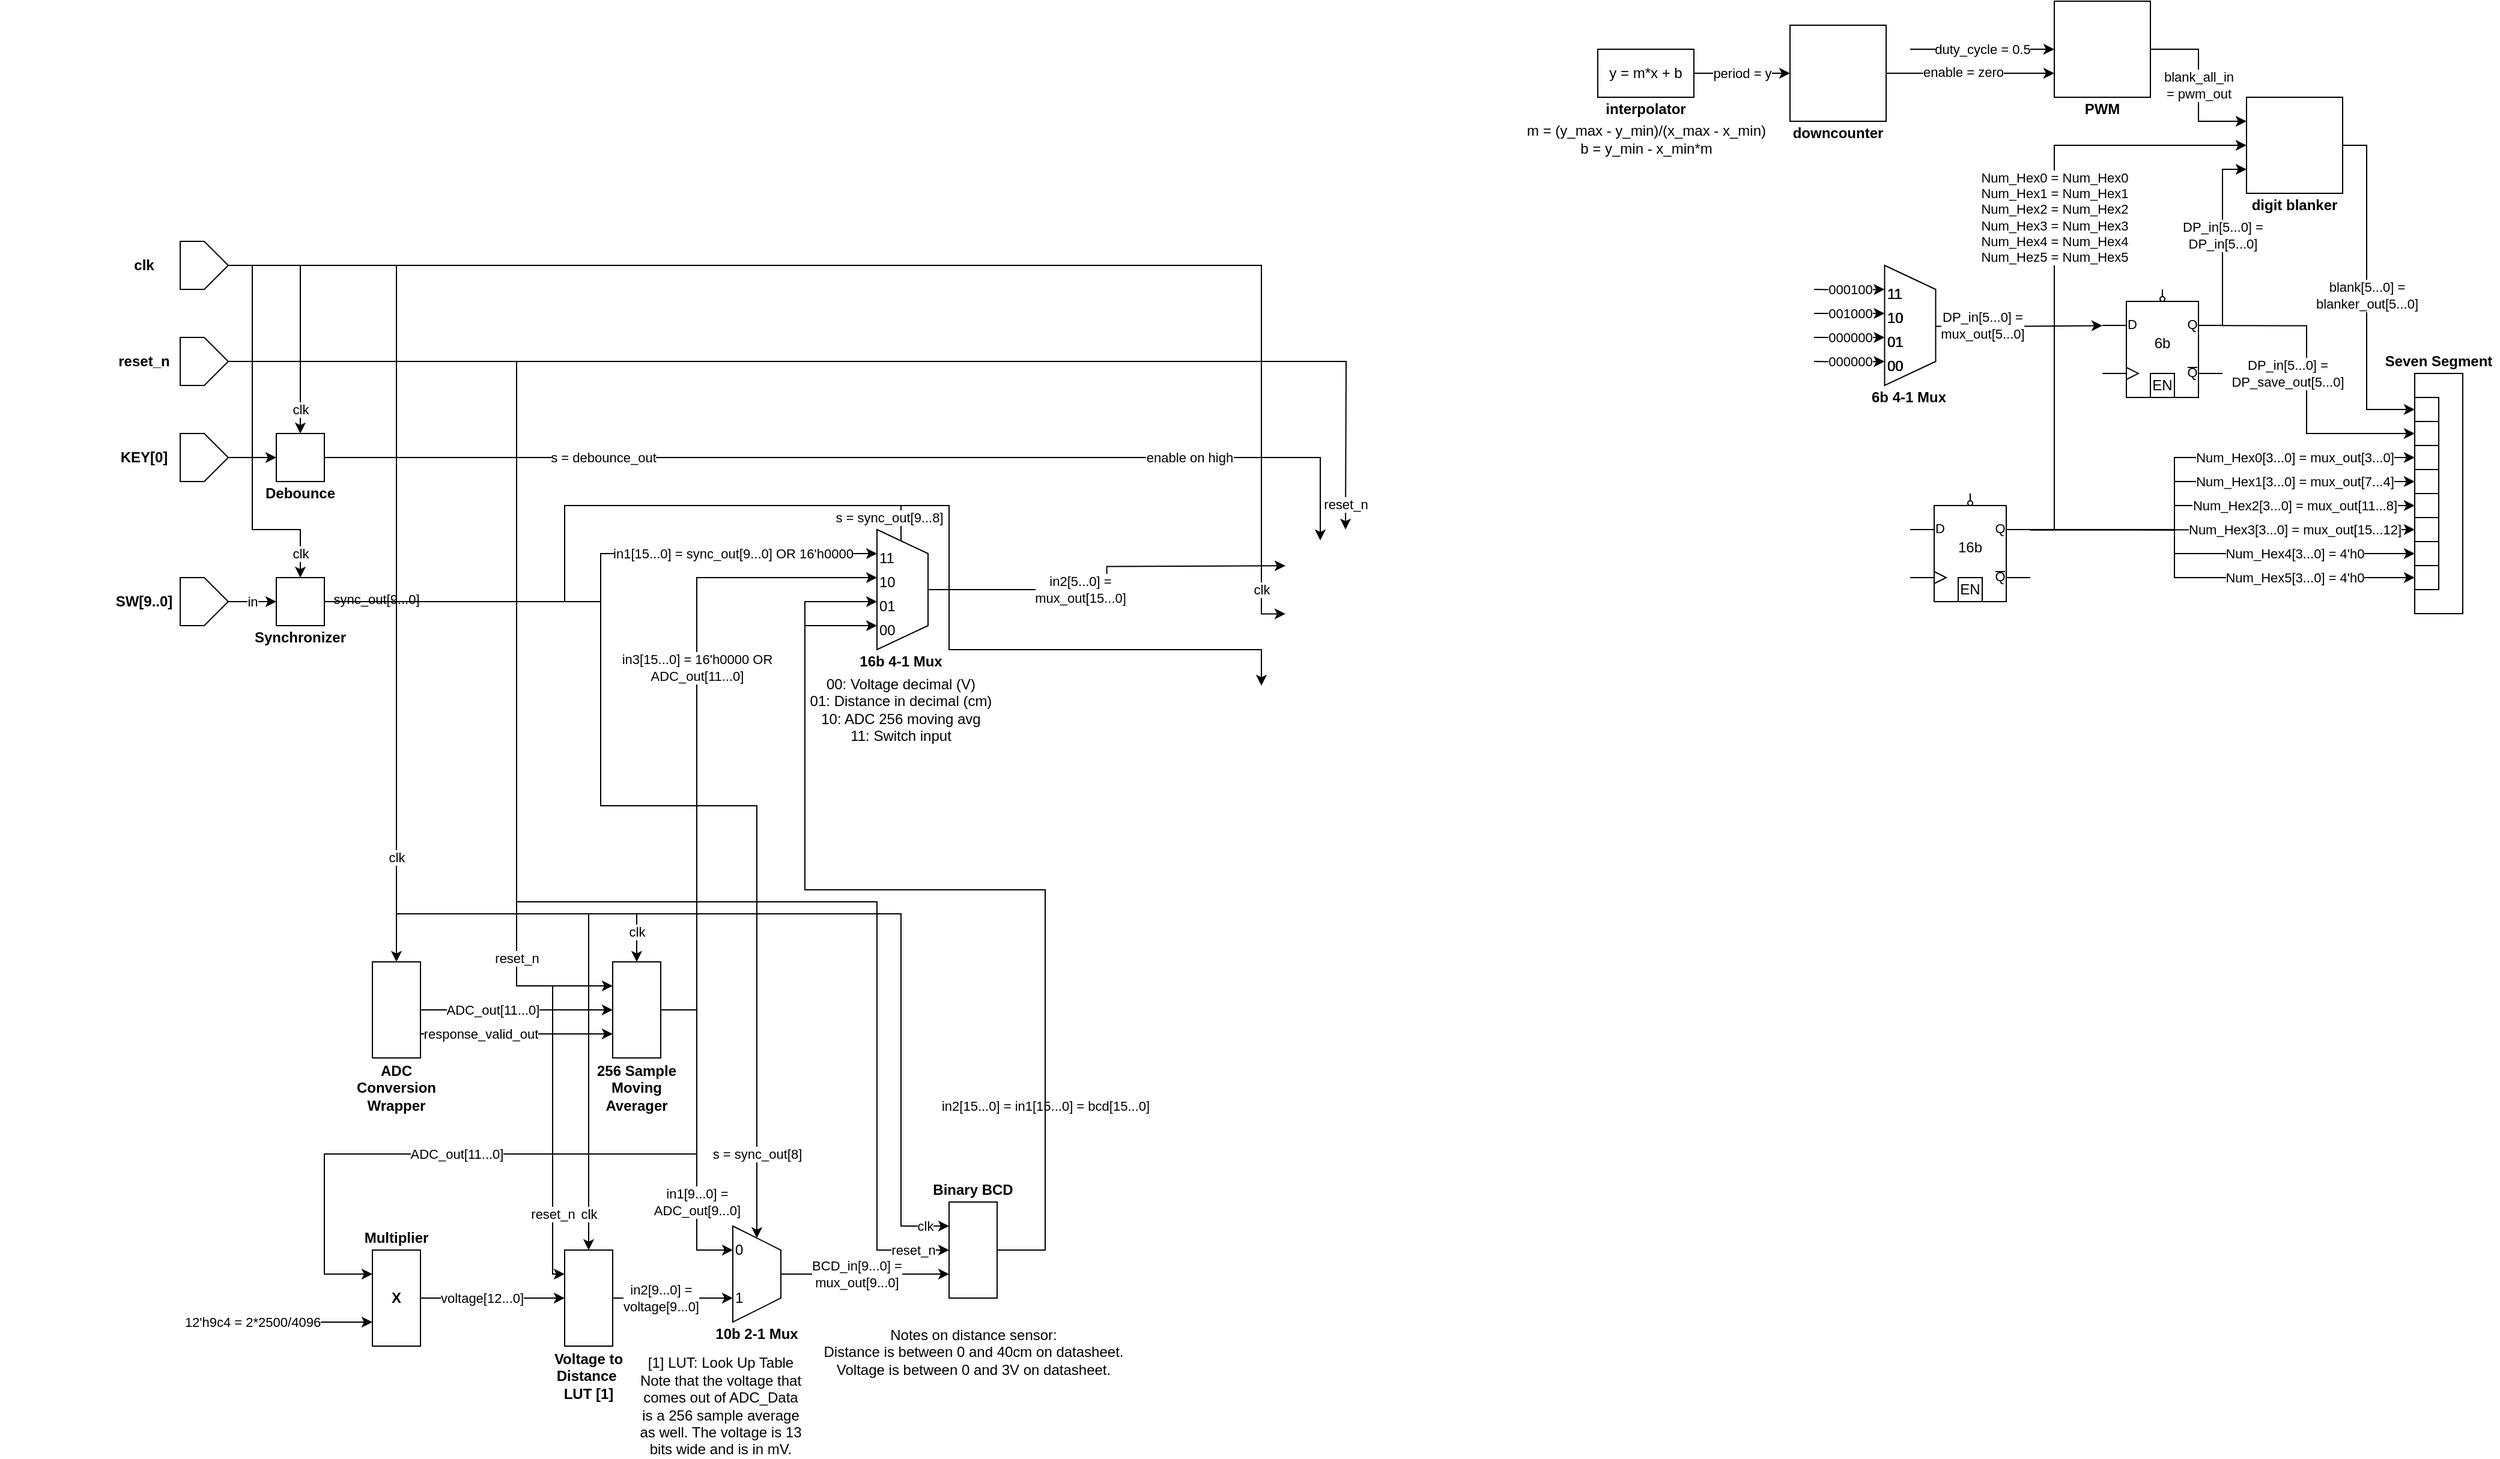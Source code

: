 <mxfile compressed="false" version="13.10.3" type="github">
  <diagram id="uD6p33Z857GaYZzYAN43" name="Page-1">
    <mxGraphModel dx="658" dy="762" grid="1" gridSize="10" guides="0" tooltips="1" connect="1" arrows="1" fold="1" page="0" pageScale="1" pageWidth="850" pageHeight="1100" math="0" shadow="0">
      <root>
        <mxCell id="0" />
        <mxCell id="1" parent="0" />
        <mxCell id="3ByCjqJIBNXzOxceq1T8-34" value="" style="group" vertex="1" connectable="0" parent="1">
          <mxGeometry x="1920" y="90" width="100" height="90" as="geometry" />
        </mxCell>
        <mxCell id="3ByCjqJIBNXzOxceq1T8-36" value="" style="group" vertex="1" connectable="0" parent="3ByCjqJIBNXzOxceq1T8-34">
          <mxGeometry y="-10" width="100" height="90" as="geometry" />
        </mxCell>
        <mxCell id="3ByCjqJIBNXzOxceq1T8-11" value="" style="verticalLabelPosition=bottom;shadow=0;dashed=0;align=center;html=1;verticalAlign=top;shape=mxgraph.electrical.logic_gates.d_type_flip-flop_with_clear;" vertex="1" parent="3ByCjqJIBNXzOxceq1T8-36">
          <mxGeometry width="100" height="90" as="geometry" />
        </mxCell>
        <mxCell id="3ByCjqJIBNXzOxceq1T8-35" value="6b" style="text;html=1;strokeColor=none;fillColor=none;align=center;verticalAlign=middle;whiteSpace=wrap;rounded=0;" vertex="1" parent="3ByCjqJIBNXzOxceq1T8-36">
          <mxGeometry x="30" y="35" width="40" height="20" as="geometry" />
        </mxCell>
        <mxCell id="3ByCjqJIBNXzOxceq1T8-33" value="EN" style="rounded=0;whiteSpace=wrap;html=1;" vertex="1" parent="3ByCjqJIBNXzOxceq1T8-36">
          <mxGeometry x="40" y="70" width="20" height="20" as="geometry" />
        </mxCell>
        <mxCell id="gU50jgJ4w8s5qQlBn3Q9-7" value="" style="group" parent="1" vertex="1" connectable="0">
          <mxGeometry x="170" y="320" width="110" height="40" as="geometry" />
        </mxCell>
        <mxCell id="gU50jgJ4w8s5qQlBn3Q9-5" value="" style="shape=offPageConnector;whiteSpace=wrap;html=1;rotation=-90;size=0.5;" parent="gU50jgJ4w8s5qQlBn3Q9-7" vertex="1">
          <mxGeometry x="150" width="40" height="40" as="geometry" />
        </mxCell>
        <mxCell id="gU50jgJ4w8s5qQlBn3Q9-10" value="" style="group" parent="1" vertex="1" connectable="0">
          <mxGeometry x="400" y="180" width="40" height="60" as="geometry" />
        </mxCell>
        <mxCell id="gU50jgJ4w8s5qQlBn3Q9-8" value="" style="rounded=0;whiteSpace=wrap;html=1;" parent="gU50jgJ4w8s5qQlBn3Q9-10" vertex="1">
          <mxGeometry y="20" width="40" height="40" as="geometry" />
        </mxCell>
        <mxCell id="gU50jgJ4w8s5qQlBn3Q9-11" value="" style="group" parent="1" vertex="1" connectable="0">
          <mxGeometry x="400" y="300" width="40" height="60" as="geometry" />
        </mxCell>
        <mxCell id="gU50jgJ4w8s5qQlBn3Q9-12" value="" style="rounded=0;whiteSpace=wrap;html=1;" parent="gU50jgJ4w8s5qQlBn3Q9-11" vertex="1">
          <mxGeometry y="20" width="40" height="40" as="geometry" />
        </mxCell>
        <mxCell id="gU50jgJ4w8s5qQlBn3Q9-17" value="" style="group" parent="1" vertex="1" connectable="0">
          <mxGeometry x="170" y="200" width="110" height="40" as="geometry" />
        </mxCell>
        <mxCell id="gU50jgJ4w8s5qQlBn3Q9-18" value="" style="shape=offPageConnector;whiteSpace=wrap;html=1;rotation=-90;size=0.5;" parent="gU50jgJ4w8s5qQlBn3Q9-17" vertex="1">
          <mxGeometry x="150" width="40" height="40" as="geometry" />
        </mxCell>
        <mxCell id="gU50jgJ4w8s5qQlBn3Q9-26" value="" style="group" parent="gU50jgJ4w8s5qQlBn3Q9-17" vertex="1" connectable="0">
          <mxGeometry y="-80" width="110" height="40" as="geometry" />
        </mxCell>
        <mxCell id="gU50jgJ4w8s5qQlBn3Q9-27" value="" style="shape=offPageConnector;whiteSpace=wrap;html=1;rotation=-90;size=0.5;" parent="gU50jgJ4w8s5qQlBn3Q9-26" vertex="1">
          <mxGeometry x="150" width="40" height="40" as="geometry" />
        </mxCell>
        <mxCell id="gU50jgJ4w8s5qQlBn3Q9-35" value="" style="group" parent="1" vertex="1" connectable="0">
          <mxGeometry x="170" y="40" width="110" height="40" as="geometry" />
        </mxCell>
        <mxCell id="gU50jgJ4w8s5qQlBn3Q9-36" value="" style="shape=offPageConnector;whiteSpace=wrap;html=1;rotation=-90;size=0.5;" parent="gU50jgJ4w8s5qQlBn3Q9-35" vertex="1">
          <mxGeometry x="150" width="40" height="40" as="geometry" />
        </mxCell>
        <mxCell id="gU50jgJ4w8s5qQlBn3Q9-44" style="edgeStyle=orthogonalEdgeStyle;rounded=0;orthogonalLoop=1;jettySize=auto;html=1;exitX=1;exitY=0.5;exitDx=0;exitDy=0;entryX=0;entryY=0.5;entryDx=0;entryDy=0;" parent="1" source="gU50jgJ4w8s5qQlBn3Q9-24" target="gU50jgJ4w8s5qQlBn3Q9-85" edge="1">
          <mxGeometry relative="1" as="geometry">
            <mxPoint x="740" y="360" as="targetPoint" />
            <Array as="points">
              <mxPoint x="1040" y="880" />
              <mxPoint x="1040" y="580" />
              <mxPoint x="840" y="580" />
              <mxPoint x="840" y="360" />
            </Array>
          </mxGeometry>
        </mxCell>
        <mxCell id="gU50jgJ4w8s5qQlBn3Q9-60" value="in2[15...0] = in1[15...0] = bcd[15...0]" style="edgeLabel;html=1;align=center;verticalAlign=middle;resizable=0;points=[];" parent="gU50jgJ4w8s5qQlBn3Q9-44" vertex="1" connectable="0">
          <mxGeometry x="-0.633" y="1" relative="1" as="geometry">
            <mxPoint x="0.94" y="-9.53" as="offset" />
          </mxGeometry>
        </mxCell>
        <mxCell id="gU50jgJ4w8s5qQlBn3Q9-38" value="in" style="edgeStyle=orthogonalEdgeStyle;rounded=0;orthogonalLoop=1;jettySize=auto;html=1;exitX=0.5;exitY=1;exitDx=0;exitDy=0;entryX=0;entryY=0.5;entryDx=0;entryDy=0;" parent="1" source="gU50jgJ4w8s5qQlBn3Q9-5" target="gU50jgJ4w8s5qQlBn3Q9-12" edge="1">
          <mxGeometry relative="1" as="geometry" />
        </mxCell>
        <mxCell id="gU50jgJ4w8s5qQlBn3Q9-39" style="edgeStyle=orthogonalEdgeStyle;rounded=0;orthogonalLoop=1;jettySize=auto;html=1;exitX=0.5;exitY=1;exitDx=0;exitDy=0;entryX=0;entryY=0.5;entryDx=0;entryDy=0;" parent="1" source="gU50jgJ4w8s5qQlBn3Q9-18" target="gU50jgJ4w8s5qQlBn3Q9-8" edge="1">
          <mxGeometry relative="1" as="geometry" />
        </mxCell>
        <mxCell id="gU50jgJ4w8s5qQlBn3Q9-41" style="edgeStyle=orthogonalEdgeStyle;rounded=0;orthogonalLoop=1;jettySize=auto;html=1;exitX=0.5;exitY=1;exitDx=0;exitDy=0;entryX=0;entryY=0.5;entryDx=0;entryDy=0;" parent="1" source="gU50jgJ4w8s5qQlBn3Q9-27" target="gU50jgJ4w8s5qQlBn3Q9-24" edge="1">
          <mxGeometry relative="1" as="geometry">
            <mxPoint x="430" y="460" as="targetPoint" />
            <Array as="points">
              <mxPoint x="600" y="140" />
              <mxPoint x="600" y="590" />
              <mxPoint x="900" y="590" />
              <mxPoint x="900" y="880" />
            </Array>
          </mxGeometry>
        </mxCell>
        <mxCell id="gU50jgJ4w8s5qQlBn3Q9-73" value="reset_n" style="edgeLabel;html=1;align=center;verticalAlign=middle;resizable=0;points=[];" parent="gU50jgJ4w8s5qQlBn3Q9-41" vertex="1" connectable="0">
          <mxGeometry x="0.85" y="2" relative="1" as="geometry">
            <mxPoint x="28" y="40" as="offset" />
          </mxGeometry>
        </mxCell>
        <mxCell id="gU50jgJ4w8s5qQlBn3Q9-42" style="edgeStyle=orthogonalEdgeStyle;rounded=0;orthogonalLoop=1;jettySize=auto;html=1;exitX=0.5;exitY=1;exitDx=0;exitDy=0;entryX=0;entryY=0.25;entryDx=0;entryDy=0;" parent="1" source="gU50jgJ4w8s5qQlBn3Q9-36" target="gU50jgJ4w8s5qQlBn3Q9-24" edge="1">
          <mxGeometry relative="1" as="geometry">
            <Array as="points">
              <mxPoint x="500" y="60" />
              <mxPoint x="500" y="600" />
              <mxPoint x="920" y="600" />
              <mxPoint x="920" y="860" />
            </Array>
          </mxGeometry>
        </mxCell>
        <mxCell id="gU50jgJ4w8s5qQlBn3Q9-74" value="clk" style="edgeLabel;html=1;align=center;verticalAlign=middle;resizable=0;points=[];" parent="gU50jgJ4w8s5qQlBn3Q9-42" vertex="1" connectable="0">
          <mxGeometry x="0.87" y="1" relative="1" as="geometry">
            <mxPoint x="19" y="51" as="offset" />
          </mxGeometry>
        </mxCell>
        <mxCell id="gU50jgJ4w8s5qQlBn3Q9-46" style="edgeStyle=orthogonalEdgeStyle;rounded=0;orthogonalLoop=1;jettySize=auto;html=1;exitX=1;exitY=0.5;exitDx=0;exitDy=0;entryX=0;entryY=0.5;entryDx=0;entryDy=0;" parent="1" source="gU50jgJ4w8s5qQlBn3Q9-12" target="gU50jgJ4w8s5qQlBn3Q9-87" edge="1">
          <mxGeometry relative="1" as="geometry">
            <mxPoint x="740" y="340" as="targetPoint" />
          </mxGeometry>
        </mxCell>
        <mxCell id="gU50jgJ4w8s5qQlBn3Q9-51" value="&lt;div&gt;in1[15...0] = sync_out[9...0] OR 16&#39;h0000&lt;br&gt;&lt;/div&gt;" style="edgeLabel;html=1;align=center;verticalAlign=middle;resizable=0;points=[];" parent="gU50jgJ4w8s5qQlBn3Q9-46" vertex="1" connectable="0">
          <mxGeometry x="0.408" relative="1" as="geometry">
            <mxPoint x="28.24" as="offset" />
          </mxGeometry>
        </mxCell>
        <mxCell id="gU50jgJ4w8s5qQlBn3Q9-48" style="edgeStyle=orthogonalEdgeStyle;rounded=0;orthogonalLoop=1;jettySize=auto;html=1;exitX=1;exitY=0.5;exitDx=0;exitDy=0;entryX=0;entryY=0.5;entryDx=0;entryDy=0;" parent="1" source="gU50jgJ4w8s5qQlBn3Q9-12" target="gU50jgJ4w8s5qQlBn3Q9-43" edge="1">
          <mxGeometry relative="1" as="geometry">
            <Array as="points">
              <mxPoint x="640" y="340" />
              <mxPoint x="640" y="260" />
              <mxPoint x="920" y="260" />
              <mxPoint x="920" y="290" />
            </Array>
          </mxGeometry>
        </mxCell>
        <mxCell id="gU50jgJ4w8s5qQlBn3Q9-50" value="s = sync_out[9...8]" style="edgeLabel;html=1;align=center;verticalAlign=middle;resizable=0;points=[];" parent="gU50jgJ4w8s5qQlBn3Q9-48" vertex="1" connectable="0">
          <mxGeometry x="0.193" relative="1" as="geometry">
            <mxPoint x="197" y="10" as="offset" />
          </mxGeometry>
        </mxCell>
        <mxCell id="gU50jgJ4w8s5qQlBn3Q9-54" value="sync_out[9...0]" style="edgeLabel;html=1;align=center;verticalAlign=middle;resizable=0;points=[];" parent="gU50jgJ4w8s5qQlBn3Q9-48" vertex="1" connectable="0">
          <mxGeometry x="-0.959" y="2" relative="1" as="geometry">
            <mxPoint x="31" as="offset" />
          </mxGeometry>
        </mxCell>
        <mxCell id="gU50jgJ4w8s5qQlBn3Q9-53" value="" style="group" parent="1" vertex="1" connectable="0">
          <mxGeometry x="880" y="300" width="120" height="100" as="geometry" />
        </mxCell>
        <mxCell id="gU50jgJ4w8s5qQlBn3Q9-43" value="" style="shape=trapezoid;perimeter=trapezoidPerimeter;whiteSpace=wrap;html=1;fixedSize=1;rotation=90;" parent="gU50jgJ4w8s5qQlBn3Q9-53" vertex="1">
          <mxGeometry x="-8.75" y="8.75" width="100" height="42.5" as="geometry" />
        </mxCell>
        <mxCell id="gU50jgJ4w8s5qQlBn3Q9-49" value="&lt;b&gt;16b 4-1 Mux&lt;/b&gt;" style="text;html=1;strokeColor=none;fillColor=none;align=center;verticalAlign=middle;whiteSpace=wrap;rounded=0;" parent="gU50jgJ4w8s5qQlBn3Q9-53" vertex="1">
          <mxGeometry y="80" width="80" height="20" as="geometry" />
        </mxCell>
        <mxCell id="gU50jgJ4w8s5qQlBn3Q9-84" value="01" style="text;whiteSpace=wrap;html=1;align=left;" parent="gU50jgJ4w8s5qQlBn3Q9-53" vertex="1">
          <mxGeometry x="20" y="30" width="40" height="20" as="geometry" />
        </mxCell>
        <mxCell id="gU50jgJ4w8s5qQlBn3Q9-85" value="00" style="text;whiteSpace=wrap;html=1;align=left;" parent="gU50jgJ4w8s5qQlBn3Q9-53" vertex="1">
          <mxGeometry x="20" y="50" width="40" height="20" as="geometry" />
        </mxCell>
        <mxCell id="gU50jgJ4w8s5qQlBn3Q9-86" value="10" style="text;whiteSpace=wrap;html=1;align=left;" parent="gU50jgJ4w8s5qQlBn3Q9-53" vertex="1">
          <mxGeometry x="20" y="10" width="40" height="20" as="geometry" />
        </mxCell>
        <mxCell id="gU50jgJ4w8s5qQlBn3Q9-87" value="11" style="text;whiteSpace=wrap;html=1;align=left;" parent="gU50jgJ4w8s5qQlBn3Q9-53" vertex="1">
          <mxGeometry x="20" y="-10" width="40" height="20" as="geometry" />
        </mxCell>
        <mxCell id="gU50jgJ4w8s5qQlBn3Q9-6" value="&lt;b&gt;SW[9..0]&lt;/b&gt;" style="text;html=1;strokeColor=none;fillColor=none;align=center;verticalAlign=middle;whiteSpace=wrap;rounded=0;" parent="1" vertex="1">
          <mxGeometry x="260" y="330" width="60" height="20" as="geometry" />
        </mxCell>
        <mxCell id="gU50jgJ4w8s5qQlBn3Q9-19" value="&lt;b&gt;KEY[0]&lt;/b&gt;" style="text;html=1;strokeColor=none;fillColor=none;align=center;verticalAlign=middle;whiteSpace=wrap;rounded=0;" parent="1" vertex="1">
          <mxGeometry x="260" y="210" width="60" height="20" as="geometry" />
        </mxCell>
        <mxCell id="gU50jgJ4w8s5qQlBn3Q9-28" value="&lt;b&gt;reset_n&lt;/b&gt;" style="text;html=1;strokeColor=none;fillColor=none;align=center;verticalAlign=middle;whiteSpace=wrap;rounded=0;" parent="1" vertex="1">
          <mxGeometry x="260" y="130" width="60" height="20" as="geometry" />
        </mxCell>
        <mxCell id="gU50jgJ4w8s5qQlBn3Q9-37" value="&lt;b&gt;clk&lt;/b&gt;" style="text;html=1;strokeColor=none;fillColor=none;align=center;verticalAlign=middle;whiteSpace=wrap;rounded=0;" parent="1" vertex="1">
          <mxGeometry x="260" y="50" width="60" height="20" as="geometry" />
        </mxCell>
        <mxCell id="gU50jgJ4w8s5qQlBn3Q9-91" style="edgeStyle=orthogonalEdgeStyle;rounded=0;orthogonalLoop=1;jettySize=auto;html=1;exitX=0.5;exitY=0;exitDx=0;exitDy=0;entryX=0;entryY=0.335;entryDx=0;entryDy=0;entryPerimeter=0;" parent="1" source="gU50jgJ4w8s5qQlBn3Q9-43" edge="1">
          <mxGeometry relative="1" as="geometry">
            <mxPoint x="1240" y="310.15" as="targetPoint" />
          </mxGeometry>
        </mxCell>
        <mxCell id="gU50jgJ4w8s5qQlBn3Q9-96" value="&lt;div&gt;in2[5...0] =&lt;/div&gt;&lt;div&gt;mux_out[15...0]&lt;/div&gt;" style="edgeLabel;html=1;align=center;verticalAlign=middle;resizable=0;points=[];" parent="gU50jgJ4w8s5qQlBn3Q9-91" vertex="1" connectable="0">
          <mxGeometry x="-0.279" y="-2" relative="1" as="geometry">
            <mxPoint x="12.5" y="-2" as="offset" />
          </mxGeometry>
        </mxCell>
        <mxCell id="gU50jgJ4w8s5qQlBn3Q9-100" style="edgeStyle=orthogonalEdgeStyle;rounded=0;orthogonalLoop=1;jettySize=auto;html=1;exitX=1;exitY=0.5;exitDx=0;exitDy=0;entryX=0.29;entryY=0.1;entryDx=0;entryDy=0;entryPerimeter=0;" parent="1" source="gU50jgJ4w8s5qQlBn3Q9-8" edge="1">
          <mxGeometry relative="1" as="geometry">
            <mxPoint x="1269" y="289" as="targetPoint" />
            <Array as="points">
              <mxPoint x="1269" y="220" />
            </Array>
          </mxGeometry>
        </mxCell>
        <mxCell id="gU50jgJ4w8s5qQlBn3Q9-113" value="s = debounce_out" style="edgeLabel;html=1;align=center;verticalAlign=middle;resizable=0;points=[];" parent="gU50jgJ4w8s5qQlBn3Q9-100" vertex="1" connectable="0">
          <mxGeometry x="-0.863" relative="1" as="geometry">
            <mxPoint x="170.59" as="offset" />
          </mxGeometry>
        </mxCell>
        <mxCell id="rTnkBGbdCzmK3h1JIkej-2" value="enable on high" style="edgeLabel;html=1;align=center;verticalAlign=middle;resizable=0;points=[];" parent="gU50jgJ4w8s5qQlBn3Q9-100" vertex="1" connectable="0">
          <mxGeometry x="0.754" y="4" relative="1" as="geometry">
            <mxPoint x="-68" y="4" as="offset" />
          </mxGeometry>
        </mxCell>
        <mxCell id="gU50jgJ4w8s5qQlBn3Q9-101" style="edgeStyle=orthogonalEdgeStyle;rounded=0;orthogonalLoop=1;jettySize=auto;html=1;exitX=0.5;exitY=1;exitDx=0;exitDy=0;entryX=0;entryY=0.78;entryDx=0;entryDy=0;entryPerimeter=0;" parent="1" source="gU50jgJ4w8s5qQlBn3Q9-36" edge="1">
          <mxGeometry relative="1" as="geometry">
            <Array as="points">
              <mxPoint x="1220" y="60" />
              <mxPoint x="1220" y="350" />
            </Array>
            <mxPoint x="1240" y="350.2" as="targetPoint" />
          </mxGeometry>
        </mxCell>
        <mxCell id="gU50jgJ4w8s5qQlBn3Q9-104" value="clk" style="edgeLabel;html=1;align=center;verticalAlign=middle;resizable=0;points=[];" parent="gU50jgJ4w8s5qQlBn3Q9-101" vertex="1" connectable="0">
          <mxGeometry x="0.854" y="3" relative="1" as="geometry">
            <mxPoint x="-3" y="45" as="offset" />
          </mxGeometry>
        </mxCell>
        <mxCell id="gU50jgJ4w8s5qQlBn3Q9-102" style="edgeStyle=orthogonalEdgeStyle;rounded=0;orthogonalLoop=1;jettySize=auto;html=1;exitX=0.5;exitY=1;exitDx=0;exitDy=0;entryX=0.5;entryY=0;entryDx=0;entryDy=0;entryPerimeter=0;" parent="1" source="gU50jgJ4w8s5qQlBn3Q9-27" edge="1">
          <mxGeometry relative="1" as="geometry">
            <mxPoint x="1290" y="280" as="targetPoint" />
          </mxGeometry>
        </mxCell>
        <mxCell id="gU50jgJ4w8s5qQlBn3Q9-103" value="reset_n" style="edgeLabel;html=1;align=center;verticalAlign=middle;resizable=0;points=[];" parent="gU50jgJ4w8s5qQlBn3Q9-102" vertex="1" connectable="0">
          <mxGeometry x="0.961" y="5" relative="1" as="geometry">
            <mxPoint x="-5" as="offset" />
          </mxGeometry>
        </mxCell>
        <mxCell id="gU50jgJ4w8s5qQlBn3Q9-13" value="&lt;b&gt;Synchronizer&lt;/b&gt;" style="text;html=1;strokeColor=none;fillColor=none;align=center;verticalAlign=middle;whiteSpace=wrap;rounded=0;" parent="1" vertex="1">
          <mxGeometry x="400" y="360" width="40" height="20" as="geometry" />
        </mxCell>
        <mxCell id="gU50jgJ4w8s5qQlBn3Q9-9" value="&lt;b&gt;Debounce&lt;/b&gt;" style="text;html=1;strokeColor=none;fillColor=none;align=center;verticalAlign=middle;whiteSpace=wrap;rounded=0;" parent="1" vertex="1">
          <mxGeometry x="400" y="240" width="40" height="20" as="geometry" />
        </mxCell>
        <mxCell id="gU50jgJ4w8s5qQlBn3Q9-109" style="edgeStyle=orthogonalEdgeStyle;rounded=0;orthogonalLoop=1;jettySize=auto;html=1;exitX=0.5;exitY=1;exitDx=0;exitDy=0;entryX=0.5;entryY=0;entryDx=0;entryDy=0;" parent="1" source="gU50jgJ4w8s5qQlBn3Q9-36" target="gU50jgJ4w8s5qQlBn3Q9-8" edge="1">
          <mxGeometry relative="1" as="geometry" />
        </mxCell>
        <mxCell id="gU50jgJ4w8s5qQlBn3Q9-112" value="clk" style="edgeLabel;html=1;align=center;verticalAlign=middle;resizable=0;points=[];" parent="gU50jgJ4w8s5qQlBn3Q9-109" vertex="1" connectable="0">
          <mxGeometry x="0.741" relative="1" as="geometry">
            <mxPoint x="-0.01" y="6.24" as="offset" />
          </mxGeometry>
        </mxCell>
        <mxCell id="gU50jgJ4w8s5qQlBn3Q9-110" style="edgeStyle=orthogonalEdgeStyle;rounded=0;orthogonalLoop=1;jettySize=auto;html=1;exitX=0.5;exitY=1;exitDx=0;exitDy=0;entryX=0.5;entryY=0;entryDx=0;entryDy=0;" parent="1" source="gU50jgJ4w8s5qQlBn3Q9-36" target="gU50jgJ4w8s5qQlBn3Q9-12" edge="1">
          <mxGeometry relative="1" as="geometry">
            <Array as="points">
              <mxPoint x="380" y="60" />
              <mxPoint x="380" y="280" />
              <mxPoint x="420" y="280" />
            </Array>
          </mxGeometry>
        </mxCell>
        <mxCell id="gU50jgJ4w8s5qQlBn3Q9-111" value="clk" style="edgeLabel;html=1;align=center;verticalAlign=middle;resizable=0;points=[];" parent="gU50jgJ4w8s5qQlBn3Q9-110" vertex="1" connectable="0">
          <mxGeometry x="0.816" y="-1" relative="1" as="geometry">
            <mxPoint x="0.97" y="9.69" as="offset" />
          </mxGeometry>
        </mxCell>
        <mxCell id="n296q5T5DC8cIZGj2IhT-1" value="Notes on distance sensor:&lt;br&gt;Distance is between 0 and 40cm on datasheet.&lt;br&gt;&lt;div&gt;Voltage is between 0 and 3V on datasheet.&lt;/div&gt;" style="text;html=1;align=center;verticalAlign=middle;resizable=0;points=[];autosize=1;" parent="1" vertex="1">
          <mxGeometry x="850" y="940" width="260" height="50" as="geometry" />
        </mxCell>
        <mxCell id="n296q5T5DC8cIZGj2IhT-5" value="" style="group" parent="1" vertex="1" connectable="0">
          <mxGeometry x="940" y="820" width="80" height="100" as="geometry" />
        </mxCell>
        <mxCell id="gU50jgJ4w8s5qQlBn3Q9-24" value="" style="rounded=0;whiteSpace=wrap;html=1;" parent="n296q5T5DC8cIZGj2IhT-5" vertex="1">
          <mxGeometry x="20" y="20" width="40" height="80" as="geometry" />
        </mxCell>
        <mxCell id="gU50jgJ4w8s5qQlBn3Q9-25" value="&lt;b&gt;Binary BCD&lt;/b&gt;" style="text;html=1;strokeColor=none;fillColor=none;align=center;verticalAlign=middle;whiteSpace=wrap;rounded=0;" parent="n296q5T5DC8cIZGj2IhT-5" vertex="1">
          <mxGeometry width="80" height="20" as="geometry" />
        </mxCell>
        <mxCell id="n296q5T5DC8cIZGj2IhT-10" value="" style="group" parent="1" vertex="1" connectable="0">
          <mxGeometry x="460" y="840" width="80" height="120" as="geometry" />
        </mxCell>
        <mxCell id="n296q5T5DC8cIZGj2IhT-11" value="&lt;b&gt;X&lt;/b&gt;" style="rounded=0;whiteSpace=wrap;html=1;" parent="n296q5T5DC8cIZGj2IhT-10" vertex="1">
          <mxGeometry x="20" y="40" width="40" height="80" as="geometry" />
        </mxCell>
        <mxCell id="n296q5T5DC8cIZGj2IhT-12" value="Multiplier" style="text;html=1;strokeColor=none;fillColor=none;align=center;verticalAlign=middle;whiteSpace=wrap;rounded=0;fontStyle=1" parent="n296q5T5DC8cIZGj2IhT-10" vertex="1">
          <mxGeometry y="20" width="80" height="20" as="geometry" />
        </mxCell>
        <mxCell id="n296q5T5DC8cIZGj2IhT-16" value="&lt;div&gt;[1] LUT: Look Up Table&lt;/div&gt;&lt;div&gt;Note that the voltage that comes out of ADC_Data is a 256 sample average as well. The voltage is 13 bits wide and is in mV. &lt;br&gt;&lt;/div&gt;" style="text;html=1;strokeColor=none;fillColor=none;align=center;verticalAlign=middle;whiteSpace=wrap;rounded=0;" parent="1" vertex="1">
          <mxGeometry x="700" y="1000" width="140" height="20" as="geometry" />
        </mxCell>
        <mxCell id="n296q5T5DC8cIZGj2IhT-19" style="edgeStyle=orthogonalEdgeStyle;rounded=0;orthogonalLoop=1;jettySize=auto;html=1;exitX=0.5;exitY=1;exitDx=0;exitDy=0;entryX=0.5;entryY=0;entryDx=0;entryDy=0;" parent="1" source="gU50jgJ4w8s5qQlBn3Q9-36" target="n296q5T5DC8cIZGj2IhT-2" edge="1">
          <mxGeometry relative="1" as="geometry">
            <mxPoint x="440" y="490" as="sourcePoint" />
            <mxPoint x="500" y="630" as="targetPoint" />
          </mxGeometry>
        </mxCell>
        <mxCell id="n296q5T5DC8cIZGj2IhT-20" value="clk" style="edgeLabel;html=1;align=center;verticalAlign=middle;resizable=0;points=[];" parent="n296q5T5DC8cIZGj2IhT-19" vertex="1" connectable="0">
          <mxGeometry x="0.741" relative="1" as="geometry">
            <mxPoint x="-0.01" y="6.24" as="offset" />
          </mxGeometry>
        </mxCell>
        <mxCell id="n296q5T5DC8cIZGj2IhT-21" style="edgeStyle=orthogonalEdgeStyle;rounded=0;orthogonalLoop=1;jettySize=auto;html=1;entryX=0.5;entryY=0;entryDx=0;entryDy=0;" parent="1" target="n296q5T5DC8cIZGj2IhT-8" edge="1">
          <mxGeometry relative="1" as="geometry">
            <mxPoint x="500" y="600" as="sourcePoint" />
            <mxPoint x="670" y="700" as="targetPoint" />
            <Array as="points">
              <mxPoint x="700" y="600" />
            </Array>
          </mxGeometry>
        </mxCell>
        <mxCell id="n296q5T5DC8cIZGj2IhT-22" value="clk" style="edgeLabel;html=1;align=center;verticalAlign=middle;resizable=0;points=[];" parent="n296q5T5DC8cIZGj2IhT-21" vertex="1" connectable="0">
          <mxGeometry x="0.741" relative="1" as="geometry">
            <mxPoint x="-0.01" y="6.24" as="offset" />
          </mxGeometry>
        </mxCell>
        <mxCell id="n296q5T5DC8cIZGj2IhT-23" value="" style="group" parent="1" vertex="1" connectable="0">
          <mxGeometry x="660" y="600" width="80" height="170" as="geometry" />
        </mxCell>
        <mxCell id="n296q5T5DC8cIZGj2IhT-7" value="" style="group" parent="n296q5T5DC8cIZGj2IhT-23" vertex="1" connectable="0">
          <mxGeometry width="80" height="120" as="geometry" />
        </mxCell>
        <mxCell id="n296q5T5DC8cIZGj2IhT-8" value="" style="rounded=0;whiteSpace=wrap;html=1;" parent="n296q5T5DC8cIZGj2IhT-7" vertex="1">
          <mxGeometry x="20" y="40" width="40" height="80" as="geometry" />
        </mxCell>
        <mxCell id="n296q5T5DC8cIZGj2IhT-9" value="256 Sample Moving Averager" style="text;html=1;strokeColor=none;fillColor=none;align=center;verticalAlign=middle;whiteSpace=wrap;rounded=0;fontStyle=1" parent="n296q5T5DC8cIZGj2IhT-23" vertex="1">
          <mxGeometry y="120" width="80" height="50" as="geometry" />
        </mxCell>
        <mxCell id="n296q5T5DC8cIZGj2IhT-24" style="edgeStyle=orthogonalEdgeStyle;rounded=0;orthogonalLoop=1;jettySize=auto;html=1;entryX=0;entryY=0.25;entryDx=0;entryDy=0;exitX=0.5;exitY=1;exitDx=0;exitDy=0;" parent="1" source="gU50jgJ4w8s5qQlBn3Q9-27" target="n296q5T5DC8cIZGj2IhT-8" edge="1">
          <mxGeometry relative="1" as="geometry">
            <mxPoint x="640" y="580" as="sourcePoint" />
            <mxPoint x="840" y="620" as="targetPoint" />
            <Array as="points">
              <mxPoint x="600" y="140" />
              <mxPoint x="600" y="660" />
            </Array>
          </mxGeometry>
        </mxCell>
        <mxCell id="n296q5T5DC8cIZGj2IhT-25" value="reset_n" style="edgeLabel;html=1;align=center;verticalAlign=middle;resizable=0;points=[];" parent="n296q5T5DC8cIZGj2IhT-24" vertex="1" connectable="0">
          <mxGeometry x="0.741" relative="1" as="geometry">
            <mxPoint x="-0.01" y="6.24" as="offset" />
          </mxGeometry>
        </mxCell>
        <mxCell id="n296q5T5DC8cIZGj2IhT-26" style="edgeStyle=orthogonalEdgeStyle;rounded=0;orthogonalLoop=1;jettySize=auto;html=1;entryX=0;entryY=0.5;entryDx=0;entryDy=0;exitX=1;exitY=0.5;exitDx=0;exitDy=0;" parent="1" source="n296q5T5DC8cIZGj2IhT-2" target="n296q5T5DC8cIZGj2IhT-8" edge="1">
          <mxGeometry relative="1" as="geometry">
            <mxPoint x="770" y="680" as="sourcePoint" />
            <mxPoint x="970" y="720" as="targetPoint" />
            <Array as="points">
              <mxPoint x="580" y="680" />
              <mxPoint x="580" y="680" />
            </Array>
          </mxGeometry>
        </mxCell>
        <mxCell id="n296q5T5DC8cIZGj2IhT-28" value="ADC_out[11...0]" style="edgeLabel;html=1;align=center;verticalAlign=middle;resizable=0;points=[];" parent="n296q5T5DC8cIZGj2IhT-26" vertex="1" connectable="0">
          <mxGeometry x="-0.561" y="-2" relative="1" as="geometry">
            <mxPoint x="25" y="-2" as="offset" />
          </mxGeometry>
        </mxCell>
        <mxCell id="n296q5T5DC8cIZGj2IhT-29" value="response_valid_out" style="edgeStyle=orthogonalEdgeStyle;rounded=0;orthogonalLoop=1;jettySize=auto;html=1;exitX=1;exitY=0.75;exitDx=0;exitDy=0;entryX=0;entryY=0.75;entryDx=0;entryDy=0;" parent="1" source="n296q5T5DC8cIZGj2IhT-2" target="n296q5T5DC8cIZGj2IhT-8" edge="1">
          <mxGeometry x="-0.375" relative="1" as="geometry">
            <mxPoint x="520" y="700" as="sourcePoint" />
            <mxPoint x="640" y="710" as="targetPoint" />
            <Array as="points" />
            <mxPoint as="offset" />
          </mxGeometry>
        </mxCell>
        <mxCell id="n296q5T5DC8cIZGj2IhT-31" value="&lt;div&gt;in1[9...0] = &lt;br&gt;&lt;/div&gt;&lt;div&gt;ADC_out[9...0]&lt;/div&gt;" style="edgeStyle=orthogonalEdgeStyle;rounded=0;orthogonalLoop=1;jettySize=auto;html=1;entryX=0;entryY=0.5;entryDx=0;entryDy=0;exitX=1;exitY=0.5;exitDx=0;exitDy=0;" parent="1" source="n296q5T5DC8cIZGj2IhT-8" target="n296q5T5DC8cIZGj2IhT-89" edge="1">
          <mxGeometry x="0.462" relative="1" as="geometry">
            <mxPoint x="780" y="690" as="sourcePoint" />
            <mxPoint x="880" y="680" as="targetPoint" />
            <Array as="points" />
            <mxPoint as="offset" />
          </mxGeometry>
        </mxCell>
        <mxCell id="n296q5T5DC8cIZGj2IhT-33" value="ADC_out[11...0]" style="edgeStyle=orthogonalEdgeStyle;rounded=0;orthogonalLoop=1;jettySize=auto;html=1;entryX=0;entryY=0.25;entryDx=0;entryDy=0;exitX=1;exitY=0.5;exitDx=0;exitDy=0;" parent="1" source="n296q5T5DC8cIZGj2IhT-8" target="n296q5T5DC8cIZGj2IhT-11" edge="1">
          <mxGeometry x="0.167" relative="1" as="geometry">
            <mxPoint x="730" y="690" as="sourcePoint" />
            <mxPoint x="890" y="690" as="targetPoint" />
            <Array as="points">
              <mxPoint x="750" y="680" />
              <mxPoint x="750" y="800" />
              <mxPoint x="440" y="800" />
              <mxPoint x="440" y="900" />
            </Array>
            <mxPoint as="offset" />
          </mxGeometry>
        </mxCell>
        <mxCell id="n296q5T5DC8cIZGj2IhT-34" value="12&#39;h9c4 = 2*2500/4096" style="edgeStyle=orthogonalEdgeStyle;rounded=0;orthogonalLoop=1;jettySize=auto;html=1;entryX=0;entryY=0.75;entryDx=0;entryDy=0;" parent="1" target="n296q5T5DC8cIZGj2IhT-11" edge="1">
          <mxGeometry x="0.539" y="70" relative="1" as="geometry">
            <mxPoint x="350" y="940" as="sourcePoint" />
            <mxPoint x="490" y="910" as="targetPoint" />
            <Array as="points">
              <mxPoint x="370" y="940" />
              <mxPoint x="370" y="940" />
            </Array>
            <mxPoint x="-70" y="70" as="offset" />
          </mxGeometry>
        </mxCell>
        <mxCell id="n296q5T5DC8cIZGj2IhT-35" style="edgeStyle=orthogonalEdgeStyle;rounded=0;orthogonalLoop=1;jettySize=auto;html=1;entryX=0;entryY=0.25;entryDx=0;entryDy=0;exitX=0.5;exitY=1;exitDx=0;exitDy=0;" parent="1" target="n296q5T5DC8cIZGj2IhT-14" edge="1">
          <mxGeometry relative="1" as="geometry">
            <mxPoint x="600" y="660" as="sourcePoint" />
            <mxPoint x="920" y="1180" as="targetPoint" />
            <Array as="points">
              <mxPoint x="630" y="660" />
              <mxPoint x="630" y="900" />
            </Array>
          </mxGeometry>
        </mxCell>
        <mxCell id="n296q5T5DC8cIZGj2IhT-36" value="reset_n" style="edgeLabel;html=1;align=center;verticalAlign=middle;resizable=0;points=[];" parent="n296q5T5DC8cIZGj2IhT-35" vertex="1" connectable="0">
          <mxGeometry x="0.741" relative="1" as="geometry">
            <mxPoint y="-24" as="offset" />
          </mxGeometry>
        </mxCell>
        <mxCell id="n296q5T5DC8cIZGj2IhT-37" value="" style="group" parent="1" vertex="1" connectable="0">
          <mxGeometry x="620" y="840" width="80" height="170" as="geometry" />
        </mxCell>
        <mxCell id="n296q5T5DC8cIZGj2IhT-13" value="" style="group" parent="n296q5T5DC8cIZGj2IhT-37" vertex="1" connectable="0">
          <mxGeometry width="80" height="120" as="geometry" />
        </mxCell>
        <mxCell id="n296q5T5DC8cIZGj2IhT-14" value="" style="rounded=0;whiteSpace=wrap;html=1;" parent="n296q5T5DC8cIZGj2IhT-13" vertex="1">
          <mxGeometry x="20" y="40" width="40" height="80" as="geometry" />
        </mxCell>
        <mxCell id="n296q5T5DC8cIZGj2IhT-15" value="Voltage to Distance&amp;nbsp; LUT [1]" style="text;html=1;strokeColor=none;fillColor=none;align=center;verticalAlign=middle;whiteSpace=wrap;rounded=0;fontStyle=1" parent="n296q5T5DC8cIZGj2IhT-37" vertex="1">
          <mxGeometry y="120" width="80" height="50" as="geometry" />
        </mxCell>
        <mxCell id="n296q5T5DC8cIZGj2IhT-38" value="" style="group" parent="1" vertex="1" connectable="0">
          <mxGeometry x="460" y="600" width="80" height="170" as="geometry" />
        </mxCell>
        <mxCell id="n296q5T5DC8cIZGj2IhT-4" value="" style="group" parent="n296q5T5DC8cIZGj2IhT-38" vertex="1" connectable="0">
          <mxGeometry width="80" height="120" as="geometry" />
        </mxCell>
        <mxCell id="n296q5T5DC8cIZGj2IhT-2" value="" style="rounded=0;whiteSpace=wrap;html=1;" parent="n296q5T5DC8cIZGj2IhT-4" vertex="1">
          <mxGeometry x="20" y="40" width="40" height="80" as="geometry" />
        </mxCell>
        <mxCell id="n296q5T5DC8cIZGj2IhT-3" value="ADC Conversion Wrapper" style="text;html=1;strokeColor=none;fillColor=none;align=center;verticalAlign=middle;whiteSpace=wrap;rounded=0;fontStyle=1" parent="n296q5T5DC8cIZGj2IhT-38" vertex="1">
          <mxGeometry y="120" width="80" height="50" as="geometry" />
        </mxCell>
        <mxCell id="n296q5T5DC8cIZGj2IhT-39" style="edgeStyle=orthogonalEdgeStyle;rounded=0;orthogonalLoop=1;jettySize=auto;html=1;entryX=0.5;entryY=0;entryDx=0;entryDy=0;" parent="1" target="n296q5T5DC8cIZGj2IhT-14" edge="1">
          <mxGeometry relative="1" as="geometry">
            <mxPoint x="660" y="600" as="sourcePoint" />
            <mxPoint x="710" y="650" as="targetPoint" />
            <Array as="points">
              <mxPoint x="660" y="610" />
              <mxPoint x="660" y="610" />
            </Array>
          </mxGeometry>
        </mxCell>
        <mxCell id="n296q5T5DC8cIZGj2IhT-40" value="clk" style="edgeLabel;html=1;align=center;verticalAlign=middle;resizable=0;points=[];" parent="n296q5T5DC8cIZGj2IhT-39" vertex="1" connectable="0">
          <mxGeometry x="0.741" relative="1" as="geometry">
            <mxPoint x="-0.01" y="6.24" as="offset" />
          </mxGeometry>
        </mxCell>
        <mxCell id="n296q5T5DC8cIZGj2IhT-41" style="edgeStyle=orthogonalEdgeStyle;rounded=0;orthogonalLoop=1;jettySize=auto;html=1;entryX=0;entryY=0.5;entryDx=0;entryDy=0;exitX=1;exitY=0.5;exitDx=0;exitDy=0;" parent="1" source="n296q5T5DC8cIZGj2IhT-11" target="n296q5T5DC8cIZGj2IhT-14" edge="1">
          <mxGeometry relative="1" as="geometry">
            <mxPoint x="520" y="975" as="sourcePoint" />
            <mxPoint x="620" y="975" as="targetPoint" />
            <Array as="points">
              <mxPoint x="570" y="920" />
              <mxPoint x="570" y="920" />
            </Array>
          </mxGeometry>
        </mxCell>
        <mxCell id="n296q5T5DC8cIZGj2IhT-42" value="voltage[12...0]" style="edgeLabel;html=1;align=center;verticalAlign=middle;resizable=0;points=[];" parent="n296q5T5DC8cIZGj2IhT-41" vertex="1" connectable="0">
          <mxGeometry x="0.741" relative="1" as="geometry">
            <mxPoint x="-54" as="offset" />
          </mxGeometry>
        </mxCell>
        <mxCell id="n296q5T5DC8cIZGj2IhT-43" style="edgeStyle=orthogonalEdgeStyle;rounded=0;orthogonalLoop=1;jettySize=auto;html=1;exitX=1;exitY=0.5;exitDx=0;exitDy=0;entryX=0;entryY=0.5;entryDx=0;entryDy=0;" parent="1" source="n296q5T5DC8cIZGj2IhT-14" target="n296q5T5DC8cIZGj2IhT-90" edge="1">
          <mxGeometry relative="1" as="geometry">
            <mxPoint x="740" y="910" as="sourcePoint" />
            <mxPoint x="840" y="920" as="targetPoint" />
            <Array as="points" />
          </mxGeometry>
        </mxCell>
        <mxCell id="n296q5T5DC8cIZGj2IhT-44" value="in2[9...0] = &lt;br&gt;voltage[9...0]" style="edgeLabel;html=1;align=center;verticalAlign=middle;resizable=0;points=[];" parent="n296q5T5DC8cIZGj2IhT-43" vertex="1" connectable="0">
          <mxGeometry x="0.741" relative="1" as="geometry">
            <mxPoint x="-46.86" as="offset" />
          </mxGeometry>
        </mxCell>
        <mxCell id="n296q5T5DC8cIZGj2IhT-86" value="" style="group" parent="1" vertex="1" connectable="0">
          <mxGeometry x="760" y="860" width="80" height="100" as="geometry" />
        </mxCell>
        <mxCell id="n296q5T5DC8cIZGj2IhT-87" value="" style="shape=trapezoid;perimeter=trapezoidPerimeter;whiteSpace=wrap;html=1;fixedSize=1;rotation=90;" parent="n296q5T5DC8cIZGj2IhT-86" vertex="1">
          <mxGeometry y="20" width="80" height="40" as="geometry" />
        </mxCell>
        <mxCell id="n296q5T5DC8cIZGj2IhT-88" value="&lt;b&gt;10b 2-1 Mux&lt;/b&gt;" style="text;html=1;strokeColor=none;fillColor=none;align=center;verticalAlign=middle;whiteSpace=wrap;rounded=0;" parent="n296q5T5DC8cIZGj2IhT-86" vertex="1">
          <mxGeometry y="80" width="80" height="20" as="geometry" />
        </mxCell>
        <mxCell id="n296q5T5DC8cIZGj2IhT-89" value="0" style="text;html=1;strokeColor=none;fillColor=none;align=left;verticalAlign=middle;whiteSpace=wrap;rounded=0;" parent="n296q5T5DC8cIZGj2IhT-86" vertex="1">
          <mxGeometry x="20" y="10" width="40" height="20" as="geometry" />
        </mxCell>
        <mxCell id="n296q5T5DC8cIZGj2IhT-90" value="1" style="text;html=1;strokeColor=none;fillColor=none;align=left;verticalAlign=middle;whiteSpace=wrap;rounded=0;" parent="n296q5T5DC8cIZGj2IhT-86" vertex="1">
          <mxGeometry x="20" y="50" width="40" height="20" as="geometry" />
        </mxCell>
        <mxCell id="n296q5T5DC8cIZGj2IhT-91" style="edgeStyle=orthogonalEdgeStyle;rounded=0;orthogonalLoop=1;jettySize=auto;html=1;entryX=0;entryY=0.75;entryDx=0;entryDy=0;exitX=0.5;exitY=0;exitDx=0;exitDy=0;" parent="1" source="n296q5T5DC8cIZGj2IhT-87" target="gU50jgJ4w8s5qQlBn3Q9-24" edge="1">
          <mxGeometry relative="1" as="geometry">
            <mxPoint x="960" y="910" as="targetPoint" />
            <mxPoint x="890" y="910" as="sourcePoint" />
          </mxGeometry>
        </mxCell>
        <mxCell id="n296q5T5DC8cIZGj2IhT-92" value="&lt;div&gt;BCD_in[9...0] = &lt;br&gt;&lt;/div&gt;&lt;div&gt;mux_out[9...0]&lt;/div&gt;" style="edgeLabel;html=1;align=center;verticalAlign=middle;resizable=0;points=[];" parent="n296q5T5DC8cIZGj2IhT-91" vertex="1" connectable="0">
          <mxGeometry x="0.256" relative="1" as="geometry">
            <mxPoint x="-25.0" as="offset" />
          </mxGeometry>
        </mxCell>
        <mxCell id="n296q5T5DC8cIZGj2IhT-93" style="edgeStyle=orthogonalEdgeStyle;rounded=0;orthogonalLoop=1;jettySize=auto;html=1;exitX=1;exitY=0.5;exitDx=0;exitDy=0;entryX=0;entryY=0.5;entryDx=0;entryDy=0;" parent="1" source="gU50jgJ4w8s5qQlBn3Q9-24" target="gU50jgJ4w8s5qQlBn3Q9-84" edge="1">
          <mxGeometry relative="1" as="geometry">
            <mxPoint x="910" y="370" as="targetPoint" />
            <Array as="points">
              <mxPoint x="1040" y="880" />
              <mxPoint x="1040" y="580" />
              <mxPoint x="840" y="580" />
              <mxPoint x="840" y="340" />
            </Array>
            <mxPoint x="1010" y="890" as="sourcePoint" />
          </mxGeometry>
        </mxCell>
        <mxCell id="n296q5T5DC8cIZGj2IhT-95" value="&lt;div&gt;in3[15...0] = 16&#39;h0000 OR&lt;br&gt;&lt;/div&gt;ADC_out[11...0]" style="edgeStyle=orthogonalEdgeStyle;rounded=0;orthogonalLoop=1;jettySize=auto;html=1;entryX=0;entryY=0.5;entryDx=0;entryDy=0;exitX=1;exitY=0.5;exitDx=0;exitDy=0;" parent="1" source="n296q5T5DC8cIZGj2IhT-8" target="gU50jgJ4w8s5qQlBn3Q9-86" edge="1">
          <mxGeometry x="0.167" relative="1" as="geometry">
            <mxPoint x="730" y="690" as="sourcePoint" />
            <mxPoint x="490" y="910" as="targetPoint" />
            <Array as="points">
              <mxPoint x="750" y="680" />
              <mxPoint x="750" y="320" />
            </Array>
            <mxPoint as="offset" />
          </mxGeometry>
        </mxCell>
        <mxCell id="n296q5T5DC8cIZGj2IhT-96" style="edgeStyle=orthogonalEdgeStyle;rounded=0;orthogonalLoop=1;jettySize=auto;html=1;exitX=1;exitY=0.5;exitDx=0;exitDy=0;entryX=0;entryY=0.5;entryDx=0;entryDy=0;" parent="1" source="gU50jgJ4w8s5qQlBn3Q9-12" target="n296q5T5DC8cIZGj2IhT-87" edge="1">
          <mxGeometry relative="1" as="geometry">
            <Array as="points">
              <mxPoint x="670" y="340" />
              <mxPoint x="670" y="510" />
              <mxPoint x="800" y="510" />
            </Array>
            <mxPoint x="450" y="350" as="sourcePoint" />
            <mxPoint x="850" y="700" as="targetPoint" />
          </mxGeometry>
        </mxCell>
        <mxCell id="n296q5T5DC8cIZGj2IhT-97" value="s = sync_out[8]" style="edgeLabel;html=1;align=center;verticalAlign=middle;resizable=0;points=[];" parent="n296q5T5DC8cIZGj2IhT-96" vertex="1" connectable="0">
          <mxGeometry x="0.193" relative="1" as="geometry">
            <mxPoint y="289" as="offset" />
          </mxGeometry>
        </mxCell>
        <mxCell id="n296q5T5DC8cIZGj2IhT-117" style="edgeStyle=orthogonalEdgeStyle;rounded=0;orthogonalLoop=1;jettySize=auto;html=1;exitX=1;exitY=0.5;exitDx=0;exitDy=0;entryX=0;entryY=0.5;entryDx=0;entryDy=0;" parent="1" source="gU50jgJ4w8s5qQlBn3Q9-12" edge="1">
          <mxGeometry relative="1" as="geometry">
            <Array as="points">
              <mxPoint x="640" y="340" />
              <mxPoint x="640" y="260" />
              <mxPoint x="960" y="260" />
              <mxPoint x="960" y="380" />
              <mxPoint x="1220" y="380" />
            </Array>
            <mxPoint x="450" y="350" as="sourcePoint" />
            <mxPoint x="1220" y="410" as="targetPoint" />
          </mxGeometry>
        </mxCell>
        <mxCell id="qrD2C8hpQl2Eq77jqO-W-13" value="&lt;div&gt;00: Voltage decimal (V)&lt;br&gt;&lt;/div&gt;&lt;div&gt;01: Distance in decimal (cm)&lt;br&gt;10: ADC 256 moving avg&lt;br&gt;&lt;/div&gt;&lt;div&gt;11: Switch input&lt;/div&gt;" style="text;html=1;strokeColor=none;fillColor=none;align=center;verticalAlign=middle;whiteSpace=wrap;rounded=0;" parent="1" vertex="1">
          <mxGeometry x="840" y="400" width="160" height="60" as="geometry" />
        </mxCell>
        <mxCell id="gU50jgJ4w8s5qQlBn3Q9-61" value="&lt;div&gt;DP_in[5...0] =&lt;/div&gt;&lt;div&gt;mux_out[5...0]&lt;/div&gt;" style="endArrow=classic;html=1;entryX=0;entryY=0.335;entryDx=0;entryDy=0;edgeStyle=orthogonalEdgeStyle;rounded=0;entryPerimeter=0;exitX=0.507;exitY=0.027;exitDx=0;exitDy=0;exitPerimeter=0;" parent="1" source="qrD2C8hpQl2Eq77jqO-W-34" edge="1" target="3ByCjqJIBNXzOxceq1T8-11">
          <mxGeometry x="160" width="50" height="50" as="geometry">
            <mxPoint x="1701.25" y="110" as="sourcePoint" />
            <mxPoint x="2000" y="110" as="targetPoint" />
            <mxPoint x="-30" as="offset" />
          </mxGeometry>
        </mxCell>
        <mxCell id="gU50jgJ4w8s5qQlBn3Q9-63" style="edgeStyle=orthogonalEdgeStyle;rounded=0;orthogonalLoop=1;jettySize=auto;html=1;entryX=0;entryY=0.5;entryDx=0;entryDy=0;exitX=1;exitY=0.335;exitDx=0;exitDy=0;exitPerimeter=0;" parent="1" target="3ByCjqJIBNXzOxceq1T8-25" edge="1" source="3ByCjqJIBNXzOxceq1T8-54">
          <mxGeometry x="1760" y="-170" as="geometry">
            <mxPoint x="2000" y="130" as="targetPoint" />
            <mxPoint x="1980" y="220.0" as="sourcePoint" />
            <Array as="points">
              <mxPoint x="1980" y="220.0" />
            </Array>
          </mxGeometry>
        </mxCell>
        <mxCell id="gU50jgJ4w8s5qQlBn3Q9-64" value="&lt;div&gt;Num_Hex0[3...0] = mux_out[3...0]&lt;/div&gt;" style="edgeLabel;html=1;align=center;verticalAlign=middle;resizable=0;points=[];" parent="gU50jgJ4w8s5qQlBn3Q9-63" vertex="1" connectable="0">
          <mxGeometry x="0.287" y="4" relative="1" as="geometry">
            <mxPoint x="35.38" y="4" as="offset" />
          </mxGeometry>
        </mxCell>
        <mxCell id="gU50jgJ4w8s5qQlBn3Q9-65" value="&lt;div&gt;Num_Hex1[3...0] = mux_out[7...4]&lt;/div&gt;" style="edgeStyle=orthogonalEdgeStyle;rounded=0;orthogonalLoop=1;jettySize=auto;html=1;entryX=0;entryY=0.5;entryDx=0;entryDy=0;exitX=1;exitY=0.335;exitDx=0;exitDy=0;exitPerimeter=0;" parent="1" target="3ByCjqJIBNXzOxceq1T8-26" edge="1" source="3ByCjqJIBNXzOxceq1T8-54">
          <mxGeometry x="160" as="geometry">
            <mxPoint x="1980" y="240.0" as="sourcePoint" />
            <Array as="points">
              <mxPoint x="1980" y="240.0" />
            </Array>
            <mxPoint x="60" y="-20" as="offset" />
            <mxPoint x="2000" y="150.0" as="targetPoint" />
          </mxGeometry>
        </mxCell>
        <mxCell id="gU50jgJ4w8s5qQlBn3Q9-66" value="&lt;div&gt;Num_Hex2[3...0] = mux_out[11...8]&lt;/div&gt;" style="edgeStyle=orthogonalEdgeStyle;rounded=0;orthogonalLoop=1;jettySize=auto;html=1;entryX=0;entryY=0.5;entryDx=0;entryDy=0;exitX=1;exitY=0.335;exitDx=0;exitDy=0;exitPerimeter=0;" parent="1" target="3ByCjqJIBNXzOxceq1T8-27" edge="1" source="3ByCjqJIBNXzOxceq1T8-54">
          <mxGeometry x="160" as="geometry">
            <mxPoint x="1980" y="260.0" as="sourcePoint" />
            <Array as="points">
              <mxPoint x="1980" y="260.0" />
            </Array>
            <mxPoint x="60" y="-10" as="offset" />
            <mxPoint x="2000" y="170.0" as="targetPoint" />
          </mxGeometry>
        </mxCell>
        <mxCell id="gU50jgJ4w8s5qQlBn3Q9-67" value="&lt;div&gt;Num_Hex3[3...0] = mux_out[15...12]&lt;/div&gt;" style="edgeStyle=orthogonalEdgeStyle;rounded=0;orthogonalLoop=1;jettySize=auto;html=1;entryX=0;entryY=0.5;entryDx=0;entryDy=0;exitX=1;exitY=0.335;exitDx=0;exitDy=0;exitPerimeter=0;" parent="1" target="3ByCjqJIBNXzOxceq1T8-28" edge="1" source="3ByCjqJIBNXzOxceq1T8-54">
          <mxGeometry x="160" as="geometry">
            <mxPoint x="1980" y="280.0" as="sourcePoint" />
            <mxPoint x="2000" y="190.0" as="targetPoint" />
            <Array as="points" />
            <mxPoint x="60" as="offset" />
          </mxGeometry>
        </mxCell>
        <mxCell id="3ByCjqJIBNXzOxceq1T8-31" value="" style="group" vertex="1" connectable="0" parent="1">
          <mxGeometry x="2020" y="130" width="230" height="220" as="geometry" />
        </mxCell>
        <mxCell id="gU50jgJ4w8s5qQlBn3Q9-70" value="&lt;div&gt;Num_Hex5[3...0] = 4&#39;h0&lt;br&gt;&lt;/div&gt;" style="endArrow=classic;html=1;entryX=0;entryY=0.5;entryDx=0;entryDy=0;rounded=0;edgeStyle=orthogonalEdgeStyle;" parent="3ByCjqJIBNXzOxceq1T8-31" edge="1" target="3ByCjqJIBNXzOxceq1T8-30">
          <mxGeometry width="50" height="50" as="geometry">
            <mxPoint x="-40" y="150" as="sourcePoint" />
            <mxPoint x="140" y="190" as="targetPoint" />
            <mxPoint y="20" as="offset" />
            <Array as="points">
              <mxPoint x="-40" y="190" />
            </Array>
          </mxGeometry>
        </mxCell>
        <mxCell id="gU50jgJ4w8s5qQlBn3Q9-69" value="&lt;div&gt;Num_Hex4[3...0] = 4&#39;h0&lt;br&gt;&lt;/div&gt;" style="endArrow=classic;html=1;entryX=0;entryY=0.5;entryDx=0;entryDy=0;edgeStyle=orthogonalEdgeStyle;rounded=0;" parent="3ByCjqJIBNXzOxceq1T8-31" edge="1" target="3ByCjqJIBNXzOxceq1T8-29">
          <mxGeometry width="50" height="50" as="geometry">
            <mxPoint x="-40" y="150" as="sourcePoint" />
            <mxPoint x="140" y="170" as="targetPoint" />
            <mxPoint y="10" as="offset" />
            <Array as="points">
              <mxPoint x="-40" y="170" />
            </Array>
          </mxGeometry>
        </mxCell>
        <mxCell id="3ByCjqJIBNXzOxceq1T8-21" value="" style="rounded=0;whiteSpace=wrap;html=1;" vertex="1" parent="3ByCjqJIBNXzOxceq1T8-31">
          <mxGeometry x="160" y="20" width="40" height="200" as="geometry" />
        </mxCell>
        <mxCell id="3ByCjqJIBNXzOxceq1T8-22" value="&lt;b&gt;Seven Segment&lt;/b&gt;" style="text;html=1;strokeColor=none;fillColor=none;align=center;verticalAlign=middle;whiteSpace=wrap;rounded=0;" vertex="1" parent="3ByCjqJIBNXzOxceq1T8-31">
          <mxGeometry x="130" width="100" height="20" as="geometry" />
        </mxCell>
        <mxCell id="3ByCjqJIBNXzOxceq1T8-23" value="" style="rounded=0;whiteSpace=wrap;html=1;" vertex="1" parent="3ByCjqJIBNXzOxceq1T8-31">
          <mxGeometry x="160" y="60" width="20" height="20" as="geometry" />
        </mxCell>
        <mxCell id="3ByCjqJIBNXzOxceq1T8-24" value="" style="rounded=0;whiteSpace=wrap;html=1;" vertex="1" parent="3ByCjqJIBNXzOxceq1T8-31">
          <mxGeometry x="160" y="40" width="20" height="20" as="geometry" />
        </mxCell>
        <mxCell id="3ByCjqJIBNXzOxceq1T8-25" value="" style="rounded=0;whiteSpace=wrap;html=1;" vertex="1" parent="3ByCjqJIBNXzOxceq1T8-31">
          <mxGeometry x="160" y="80" width="20" height="20" as="geometry" />
        </mxCell>
        <mxCell id="3ByCjqJIBNXzOxceq1T8-26" value="" style="rounded=0;whiteSpace=wrap;html=1;" vertex="1" parent="3ByCjqJIBNXzOxceq1T8-31">
          <mxGeometry x="160" y="100" width="20" height="20" as="geometry" />
        </mxCell>
        <mxCell id="3ByCjqJIBNXzOxceq1T8-27" value="" style="rounded=0;whiteSpace=wrap;html=1;" vertex="1" parent="3ByCjqJIBNXzOxceq1T8-31">
          <mxGeometry x="160" y="120" width="20" height="20" as="geometry" />
        </mxCell>
        <mxCell id="3ByCjqJIBNXzOxceq1T8-28" value="" style="rounded=0;whiteSpace=wrap;html=1;" vertex="1" parent="3ByCjqJIBNXzOxceq1T8-31">
          <mxGeometry x="160" y="140" width="20" height="20" as="geometry" />
        </mxCell>
        <mxCell id="3ByCjqJIBNXzOxceq1T8-29" value="" style="rounded=0;whiteSpace=wrap;html=1;" vertex="1" parent="3ByCjqJIBNXzOxceq1T8-31">
          <mxGeometry x="160" y="160" width="20" height="20" as="geometry" />
        </mxCell>
        <mxCell id="3ByCjqJIBNXzOxceq1T8-30" value="" style="rounded=0;whiteSpace=wrap;html=1;" vertex="1" parent="3ByCjqJIBNXzOxceq1T8-31">
          <mxGeometry x="160" y="180" width="20" height="20" as="geometry" />
        </mxCell>
        <mxCell id="3ByCjqJIBNXzOxceq1T8-45" style="edgeStyle=orthogonalEdgeStyle;rounded=0;orthogonalLoop=1;jettySize=auto;html=1;exitX=1;exitY=0.335;exitDx=0;exitDy=0;exitPerimeter=0;entryX=0;entryY=0.5;entryDx=0;entryDy=0;" edge="1" parent="1" source="3ByCjqJIBNXzOxceq1T8-11" target="3ByCjqJIBNXzOxceq1T8-23">
          <mxGeometry relative="1" as="geometry">
            <Array as="points">
              <mxPoint x="2090" y="110" />
              <mxPoint x="2090" y="200.0" />
            </Array>
          </mxGeometry>
        </mxCell>
        <mxCell id="3ByCjqJIBNXzOxceq1T8-57" value="&lt;div&gt;DP_in[5...0] = &lt;br&gt;&lt;/div&gt;&lt;div&gt;DP_save_out[5...0]&lt;/div&gt;" style="edgeLabel;html=1;align=center;verticalAlign=middle;resizable=0;points=[];" vertex="1" connectable="0" parent="3ByCjqJIBNXzOxceq1T8-45">
          <mxGeometry x="-0.601" relative="1" as="geometry">
            <mxPoint x="3.79" y="39.8" as="offset" />
          </mxGeometry>
        </mxCell>
        <mxCell id="3ByCjqJIBNXzOxceq1T8-46" value="&lt;div&gt;blank[5...0] = &lt;br&gt;&lt;/div&gt;&lt;div&gt;blanker_out[5...0]&lt;/div&gt;" style="edgeStyle=orthogonalEdgeStyle;rounded=0;orthogonalLoop=1;jettySize=auto;html=1;exitX=1;exitY=0.5;exitDx=0;exitDy=0;entryX=0;entryY=0.5;entryDx=0;entryDy=0;" edge="1" parent="1" source="3ByCjqJIBNXzOxceq1T8-69" target="3ByCjqJIBNXzOxceq1T8-24">
          <mxGeometry x="0.033" relative="1" as="geometry">
            <mxPoint x="2100" y="-19.85" as="sourcePoint" />
            <Array as="points">
              <mxPoint x="2140" y="-40" />
              <mxPoint x="2140" y="180" />
            </Array>
            <mxPoint as="offset" />
          </mxGeometry>
        </mxCell>
        <mxCell id="3ByCjqJIBNXzOxceq1T8-52" value="" style="group" vertex="1" connectable="0" parent="1">
          <mxGeometry x="1760" y="260.0" width="100" height="90" as="geometry" />
        </mxCell>
        <mxCell id="3ByCjqJIBNXzOxceq1T8-53" value="" style="group" vertex="1" connectable="0" parent="3ByCjqJIBNXzOxceq1T8-52">
          <mxGeometry y="-10" width="100" height="90" as="geometry" />
        </mxCell>
        <mxCell id="3ByCjqJIBNXzOxceq1T8-54" value="" style="verticalLabelPosition=bottom;shadow=0;dashed=0;align=center;html=1;verticalAlign=top;shape=mxgraph.electrical.logic_gates.d_type_flip-flop_with_clear;" vertex="1" parent="3ByCjqJIBNXzOxceq1T8-53">
          <mxGeometry width="100" height="90" as="geometry" />
        </mxCell>
        <mxCell id="3ByCjqJIBNXzOxceq1T8-55" value="16b" style="text;html=1;strokeColor=none;fillColor=none;align=center;verticalAlign=middle;whiteSpace=wrap;rounded=0;" vertex="1" parent="3ByCjqJIBNXzOxceq1T8-53">
          <mxGeometry x="30" y="35" width="40" height="20" as="geometry" />
        </mxCell>
        <mxCell id="3ByCjqJIBNXzOxceq1T8-56" value="EN" style="rounded=0;whiteSpace=wrap;html=1;" vertex="1" parent="3ByCjqJIBNXzOxceq1T8-53">
          <mxGeometry x="40" y="70" width="20" height="20" as="geometry" />
        </mxCell>
        <mxCell id="3ByCjqJIBNXzOxceq1T8-71" value="" style="group" vertex="1" connectable="0" parent="1">
          <mxGeometry x="2040" y="-80" width="80" height="100" as="geometry" />
        </mxCell>
        <mxCell id="3ByCjqJIBNXzOxceq1T8-69" value="" style="whiteSpace=wrap;html=1;aspect=fixed;" vertex="1" parent="3ByCjqJIBNXzOxceq1T8-71">
          <mxGeometry width="80" height="80" as="geometry" />
        </mxCell>
        <mxCell id="3ByCjqJIBNXzOxceq1T8-70" value="digit blanker" style="text;html=1;strokeColor=none;fillColor=none;align=center;verticalAlign=middle;whiteSpace=wrap;rounded=0;fontStyle=1" vertex="1" parent="3ByCjqJIBNXzOxceq1T8-71">
          <mxGeometry y="80" width="80" height="20" as="geometry" />
        </mxCell>
        <mxCell id="3ByCjqJIBNXzOxceq1T8-72" style="edgeStyle=orthogonalEdgeStyle;rounded=0;orthogonalLoop=1;jettySize=auto;html=1;exitX=1;exitY=0.335;exitDx=0;exitDy=0;exitPerimeter=0;entryX=0;entryY=0.5;entryDx=0;entryDy=0;" edge="1" parent="1" source="3ByCjqJIBNXzOxceq1T8-54" target="3ByCjqJIBNXzOxceq1T8-69">
          <mxGeometry relative="1" as="geometry">
            <Array as="points">
              <mxPoint x="1880" y="280" />
              <mxPoint x="1880" y="-40" />
            </Array>
          </mxGeometry>
        </mxCell>
        <mxCell id="3ByCjqJIBNXzOxceq1T8-73" value="&lt;div&gt;Num_Hex0 = Num_Hex0&lt;/div&gt;&lt;div&gt;Num_Hex1 = Num_Hex1&lt;/div&gt;&lt;div&gt;Num_Hex2 = Num_Hex2&lt;/div&gt;&lt;div&gt;Num_Hex3 = Num_Hex3&lt;/div&gt;&lt;div&gt;Num_Hex4 = Num_Hex4&lt;/div&gt;&lt;div&gt;Num_Hez5 = Num_Hex5&lt;/div&gt;" style="edgeLabel;html=1;align=center;verticalAlign=middle;resizable=0;points=[];" vertex="1" connectable="0" parent="3ByCjqJIBNXzOxceq1T8-72">
          <mxGeometry x="0.446" y="-2" relative="1" as="geometry">
            <mxPoint x="-21.17" y="58" as="offset" />
          </mxGeometry>
        </mxCell>
        <mxCell id="3ByCjqJIBNXzOxceq1T8-74" value="&lt;div&gt;DP_in[5...0] =&lt;/div&gt;&lt;div&gt;DP_in[5...0]&lt;/div&gt;" style="edgeStyle=orthogonalEdgeStyle;rounded=0;orthogonalLoop=1;jettySize=auto;html=1;exitX=1;exitY=0.335;exitDx=0;exitDy=0;exitPerimeter=0;entryX=0;entryY=0.75;entryDx=0;entryDy=0;" edge="1" parent="1" source="3ByCjqJIBNXzOxceq1T8-11" target="3ByCjqJIBNXzOxceq1T8-69">
          <mxGeometry relative="1" as="geometry">
            <Array as="points">
              <mxPoint x="2020" y="-20" />
            </Array>
          </mxGeometry>
        </mxCell>
        <mxCell id="qrD2C8hpQl2Eq77jqO-W-34" value="" style="shape=trapezoid;perimeter=trapezoidPerimeter;whiteSpace=wrap;html=1;fixedSize=1;rotation=90;" parent="1" vertex="1">
          <mxGeometry x="1710" y="88.75" width="100" height="42.5" as="geometry" />
        </mxCell>
        <mxCell id="qrD2C8hpQl2Eq77jqO-W-36" value="01" style="text;whiteSpace=wrap;html=1;align=left;" parent="1" vertex="1">
          <mxGeometry x="1738.75" y="110" width="40" height="20" as="geometry" />
        </mxCell>
        <mxCell id="qrD2C8hpQl2Eq77jqO-W-37" value="00" style="text;whiteSpace=wrap;html=1;align=left;" parent="1" vertex="1">
          <mxGeometry x="1738.75" y="130" width="40" height="20" as="geometry" />
        </mxCell>
        <mxCell id="qrD2C8hpQl2Eq77jqO-W-38" value="10" style="text;whiteSpace=wrap;html=1;align=left;" parent="1" vertex="1">
          <mxGeometry x="1738.75" y="90" width="40" height="20" as="geometry" />
        </mxCell>
        <mxCell id="qrD2C8hpQl2Eq77jqO-W-39" value="11" style="text;whiteSpace=wrap;html=1;align=left;" parent="1" vertex="1">
          <mxGeometry x="1738.75" y="70" width="40" height="20" as="geometry" />
        </mxCell>
        <mxCell id="qrD2C8hpQl2Eq77jqO-W-46" value="01" style="text;whiteSpace=wrap;html=1;align=left;" parent="1" vertex="1">
          <mxGeometry x="1738.75" y="110" width="40" height="20" as="geometry" />
        </mxCell>
        <mxCell id="qrD2C8hpQl2Eq77jqO-W-47" value="00" style="text;whiteSpace=wrap;html=1;align=left;" parent="1" vertex="1">
          <mxGeometry x="1738.75" y="130" width="40" height="20" as="geometry" />
        </mxCell>
        <mxCell id="qrD2C8hpQl2Eq77jqO-W-48" value="10" style="text;whiteSpace=wrap;html=1;align=left;" parent="1" vertex="1">
          <mxGeometry x="1738.75" y="90" width="40" height="20" as="geometry" />
        </mxCell>
        <mxCell id="qrD2C8hpQl2Eq77jqO-W-49" value="11" style="text;whiteSpace=wrap;html=1;align=left;" parent="1" vertex="1">
          <mxGeometry x="1738.75" y="70" width="40" height="20" as="geometry" />
        </mxCell>
        <mxCell id="qrD2C8hpQl2Eq77jqO-W-56" value="01" style="text;whiteSpace=wrap;html=1;align=left;" parent="1" vertex="1">
          <mxGeometry x="1738.75" y="110" width="40" height="20" as="geometry" />
        </mxCell>
        <mxCell id="qrD2C8hpQl2Eq77jqO-W-57" value="00" style="text;whiteSpace=wrap;html=1;align=left;" parent="1" vertex="1">
          <mxGeometry x="1738.75" y="130" width="40" height="20" as="geometry" />
        </mxCell>
        <mxCell id="qrD2C8hpQl2Eq77jqO-W-58" value="10" style="text;whiteSpace=wrap;html=1;align=left;" parent="1" vertex="1">
          <mxGeometry x="1738.75" y="90" width="40" height="20" as="geometry" />
        </mxCell>
        <mxCell id="qrD2C8hpQl2Eq77jqO-W-59" value="11" style="text;whiteSpace=wrap;html=1;align=left;" parent="1" vertex="1">
          <mxGeometry x="1738.75" y="70" width="40" height="20" as="geometry" />
        </mxCell>
        <mxCell id="3ByCjqJIBNXzOxceq1T8-59" value="00" style="text;whiteSpace=wrap;html=1;align=left;" vertex="1" parent="1">
          <mxGeometry x="1738.75" y="130" width="40" height="20" as="geometry" />
        </mxCell>
        <mxCell id="3ByCjqJIBNXzOxceq1T8-60" value="01" style="text;whiteSpace=wrap;html=1;align=left;" vertex="1" parent="1">
          <mxGeometry x="1738.75" y="110" width="40" height="20" as="geometry" />
        </mxCell>
        <mxCell id="3ByCjqJIBNXzOxceq1T8-61" value="10" style="text;whiteSpace=wrap;html=1;align=left;" vertex="1" parent="1">
          <mxGeometry x="1738.75" y="90" width="40" height="20" as="geometry" />
        </mxCell>
        <mxCell id="3ByCjqJIBNXzOxceq1T8-62" value="11" style="text;whiteSpace=wrap;html=1;align=left;" vertex="1" parent="1">
          <mxGeometry x="1738.75" y="70" width="40" height="20" as="geometry" />
        </mxCell>
        <mxCell id="qrD2C8hpQl2Eq77jqO-W-35" value="&lt;b&gt;6b 4-1 Mux&lt;/b&gt;" style="text;html=1;strokeColor=none;fillColor=none;align=center;verticalAlign=middle;whiteSpace=wrap;rounded=0;" parent="1" vertex="1">
          <mxGeometry x="1718.75" y="160" width="80" height="20" as="geometry" />
        </mxCell>
        <mxCell id="qrD2C8hpQl2Eq77jqO-W-40" value="000000" style="edgeStyle=orthogonalEdgeStyle;rounded=0;orthogonalLoop=1;jettySize=auto;html=1;entryX=0;entryY=0.5;entryDx=0;entryDy=0;" parent="1" target="qrD2C8hpQl2Eq77jqO-W-57" edge="1">
          <mxGeometry x="0.021" relative="1" as="geometry">
            <mxPoint x="1680" y="140" as="sourcePoint" />
            <mxPoint x="1720" y="130" as="targetPoint" />
            <Array as="points" />
            <mxPoint as="offset" />
          </mxGeometry>
        </mxCell>
        <mxCell id="qrD2C8hpQl2Eq77jqO-W-41" value="000000" style="edgeStyle=orthogonalEdgeStyle;rounded=0;orthogonalLoop=1;jettySize=auto;html=1;entryX=0;entryY=0.5;entryDx=0;entryDy=0;" parent="1" edge="1" target="qrD2C8hpQl2Eq77jqO-W-56">
          <mxGeometry x="0.021" relative="1" as="geometry">
            <mxPoint x="1680" y="120" as="sourcePoint" />
            <mxPoint x="1738.75" y="119.83" as="targetPoint" />
            <Array as="points">
              <mxPoint x="1690" y="120" />
            </Array>
            <mxPoint as="offset" />
          </mxGeometry>
        </mxCell>
        <mxCell id="qrD2C8hpQl2Eq77jqO-W-42" value="001000" style="edgeStyle=orthogonalEdgeStyle;rounded=0;orthogonalLoop=1;jettySize=auto;html=1;entryX=0;entryY=0.5;entryDx=0;entryDy=0;" parent="1" edge="1" target="qrD2C8hpQl2Eq77jqO-W-58">
          <mxGeometry x="0.021" relative="1" as="geometry">
            <mxPoint x="1680" y="100" as="sourcePoint" />
            <mxPoint x="1738.75" y="99.83" as="targetPoint" />
            <Array as="points">
              <mxPoint x="1690" y="100" />
            </Array>
            <mxPoint as="offset" />
          </mxGeometry>
        </mxCell>
        <mxCell id="qrD2C8hpQl2Eq77jqO-W-43" value="000100" style="edgeStyle=orthogonalEdgeStyle;rounded=0;orthogonalLoop=1;jettySize=auto;html=1;entryX=0;entryY=0.5;entryDx=0;entryDy=0;" parent="1" edge="1" target="qrD2C8hpQl2Eq77jqO-W-59">
          <mxGeometry x="0.021" relative="1" as="geometry">
            <mxPoint x="1680" y="80" as="sourcePoint" />
            <mxPoint x="1738.75" y="79.83" as="targetPoint" />
            <Array as="points" />
            <mxPoint as="offset" />
          </mxGeometry>
        </mxCell>
        <mxCell id="3ByCjqJIBNXzOxceq1T8-64" value="00" style="text;whiteSpace=wrap;html=1;align=left;" vertex="1" parent="1">
          <mxGeometry x="1738.75" y="130" width="40" height="20" as="geometry" />
        </mxCell>
        <mxCell id="3ByCjqJIBNXzOxceq1T8-65" value="01" style="text;whiteSpace=wrap;html=1;align=left;" vertex="1" parent="1">
          <mxGeometry x="1738.75" y="110" width="40" height="20" as="geometry" />
        </mxCell>
        <mxCell id="3ByCjqJIBNXzOxceq1T8-66" value="10" style="text;whiteSpace=wrap;html=1;align=left;" vertex="1" parent="1">
          <mxGeometry x="1738.75" y="90" width="40" height="20" as="geometry" />
        </mxCell>
        <mxCell id="3ByCjqJIBNXzOxceq1T8-67" value="11" style="text;whiteSpace=wrap;html=1;align=left;" vertex="1" parent="1">
          <mxGeometry x="1738.75" y="70" width="40" height="20" as="geometry" />
        </mxCell>
        <mxCell id="3ByCjqJIBNXzOxceq1T8-81" value="" style="group" vertex="1" connectable="0" parent="1">
          <mxGeometry x="1880" y="-160" width="80" height="100" as="geometry" />
        </mxCell>
        <mxCell id="3ByCjqJIBNXzOxceq1T8-79" value="" style="rounded=0;whiteSpace=wrap;html=1;fontStyle=1" vertex="1" parent="3ByCjqJIBNXzOxceq1T8-81">
          <mxGeometry width="80" height="80" as="geometry" />
        </mxCell>
        <mxCell id="3ByCjqJIBNXzOxceq1T8-80" value="PWM" style="text;html=1;strokeColor=none;fillColor=none;align=center;verticalAlign=middle;whiteSpace=wrap;rounded=0;fontStyle=1" vertex="1" parent="3ByCjqJIBNXzOxceq1T8-81">
          <mxGeometry x="20" y="80" width="40" height="20" as="geometry" />
        </mxCell>
        <mxCell id="3ByCjqJIBNXzOxceq1T8-84" value="&lt;div&gt;blank_all_in&lt;/div&gt;&lt;div&gt;= pwm_out&lt;/div&gt;" style="edgeStyle=orthogonalEdgeStyle;rounded=0;orthogonalLoop=1;jettySize=auto;html=1;exitX=1;exitY=0.5;exitDx=0;exitDy=0;entryX=0;entryY=0.25;entryDx=0;entryDy=0;" edge="1" parent="1" source="3ByCjqJIBNXzOxceq1T8-79" target="3ByCjqJIBNXzOxceq1T8-69">
          <mxGeometry relative="1" as="geometry" />
        </mxCell>
        <mxCell id="3ByCjqJIBNXzOxceq1T8-85" value="" style="group" vertex="1" connectable="0" parent="1">
          <mxGeometry x="1660" y="-140" width="80" height="100" as="geometry" />
        </mxCell>
        <mxCell id="3ByCjqJIBNXzOxceq1T8-86" value="" style="rounded=0;whiteSpace=wrap;html=1;fontStyle=1" vertex="1" parent="3ByCjqJIBNXzOxceq1T8-85">
          <mxGeometry width="80" height="80" as="geometry" />
        </mxCell>
        <mxCell id="3ByCjqJIBNXzOxceq1T8-87" value="downcounter" style="text;html=1;strokeColor=none;fillColor=none;align=center;verticalAlign=middle;whiteSpace=wrap;rounded=0;fontStyle=1" vertex="1" parent="3ByCjqJIBNXzOxceq1T8-85">
          <mxGeometry x="20" y="80" width="40" height="20" as="geometry" />
        </mxCell>
        <mxCell id="3ByCjqJIBNXzOxceq1T8-88" style="edgeStyle=orthogonalEdgeStyle;rounded=0;orthogonalLoop=1;jettySize=auto;html=1;exitX=1;exitY=0.5;exitDx=0;exitDy=0;entryX=0;entryY=0.75;entryDx=0;entryDy=0;" edge="1" parent="1" source="3ByCjqJIBNXzOxceq1T8-86" target="3ByCjqJIBNXzOxceq1T8-79">
          <mxGeometry relative="1" as="geometry" />
        </mxCell>
        <mxCell id="3ByCjqJIBNXzOxceq1T8-89" value="enable = zero" style="edgeLabel;html=1;align=center;verticalAlign=middle;resizable=0;points=[];" vertex="1" connectable="0" parent="3ByCjqJIBNXzOxceq1T8-88">
          <mxGeometry x="0.414" y="1" relative="1" as="geometry">
            <mxPoint x="-34.8" as="offset" />
          </mxGeometry>
        </mxCell>
        <mxCell id="3ByCjqJIBNXzOxceq1T8-90" value="duty_cycle = 0.5" style="endArrow=classic;html=1;entryX=0;entryY=0.5;entryDx=0;entryDy=0;" edge="1" parent="1" target="3ByCjqJIBNXzOxceq1T8-79">
          <mxGeometry width="50" height="50" relative="1" as="geometry">
            <mxPoint x="1760" y="-120" as="sourcePoint" />
            <mxPoint x="1830" y="-140" as="targetPoint" />
            <mxPoint as="offset" />
          </mxGeometry>
        </mxCell>
        <mxCell id="3ByCjqJIBNXzOxceq1T8-94" value="period = y" style="edgeStyle=orthogonalEdgeStyle;rounded=0;orthogonalLoop=1;jettySize=auto;html=1;exitX=1;exitY=0.5;exitDx=0;exitDy=0;entryX=0;entryY=0.5;entryDx=0;entryDy=0;" edge="1" parent="1" source="3ByCjqJIBNXzOxceq1T8-91" target="3ByCjqJIBNXzOxceq1T8-86">
          <mxGeometry relative="1" as="geometry" />
        </mxCell>
        <mxCell id="3ByCjqJIBNXzOxceq1T8-95" value="" style="group" vertex="1" connectable="0" parent="1">
          <mxGeometry x="1430" y="-120" width="220" height="90" as="geometry" />
        </mxCell>
        <mxCell id="3ByCjqJIBNXzOxceq1T8-91" value="y = m*x + b" style="rounded=0;whiteSpace=wrap;html=1;" vertex="1" parent="3ByCjqJIBNXzOxceq1T8-95">
          <mxGeometry x="70" width="80" height="40" as="geometry" />
        </mxCell>
        <mxCell id="3ByCjqJIBNXzOxceq1T8-92" value="&lt;div&gt;m = (y_max - y_min)/(x_max - x_min)&lt;/div&gt;&lt;div&gt;b = y_min - x_min*m&lt;br&gt;&lt;/div&gt;" style="text;html=1;align=center;verticalAlign=middle;resizable=0;points=[];autosize=1;" vertex="1" parent="3ByCjqJIBNXzOxceq1T8-95">
          <mxGeometry y="60" width="220" height="30" as="geometry" />
        </mxCell>
        <mxCell id="3ByCjqJIBNXzOxceq1T8-93" value="interpolator" style="text;html=1;strokeColor=none;fillColor=none;align=center;verticalAlign=middle;whiteSpace=wrap;rounded=0;fontStyle=1" vertex="1" parent="3ByCjqJIBNXzOxceq1T8-95">
          <mxGeometry x="70" y="40" width="80" height="20" as="geometry" />
        </mxCell>
      </root>
    </mxGraphModel>
  </diagram>
</mxfile>
